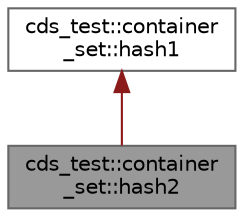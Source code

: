 digraph "cds_test::container_set::hash2"
{
 // LATEX_PDF_SIZE
  bgcolor="transparent";
  edge [fontname=Helvetica,fontsize=10,labelfontname=Helvetica,labelfontsize=10];
  node [fontname=Helvetica,fontsize=10,shape=box,height=0.2,width=0.4];
  Node1 [id="Node000001",label="cds_test::container\l_set::hash2",height=0.2,width=0.4,color="gray40", fillcolor="grey60", style="filled", fontcolor="black",tooltip=" "];
  Node2 -> Node1 [id="edge2_Node000001_Node000002",dir="back",color="firebrick4",style="solid",tooltip=" "];
  Node2 [id="Node000002",label="cds_test::container\l_set::hash1",height=0.2,width=0.4,color="gray40", fillcolor="white", style="filled",URL="$structcds__test_1_1container__set_1_1hash1.html",tooltip=" "];
}
